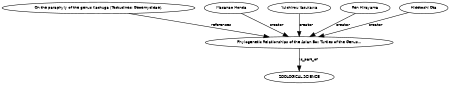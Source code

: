 digraph G {
size="3,3";
node [fontsize=7, fontname="Helvetica"];
edge [fontsize=7, fontname="Helvetica"];
node0 [label="Phylogenetic Relationships of the Asian Box Turtles of the Genus...", width=0.27433100247,height=0.27433100247];
node1 [label="On the paraphyly of the genus Kachuga (Testudines: Geoemydidae).", width=0.27433100247,height=0.27433100247];
node2 [label="Masanao Honda", width=0.27433100247,height=0.27433100247];
node3 [label="Yuichirou Yasukawa", width=0.27433100247,height=0.27433100247];
node4 [label="Ren Hirayama", width=0.27433100247,height=0.27433100247];
node5 [label="Hidetoshi Ota", width=0.27433100247,height=0.27433100247];
node6 [label="ZOOLOGICAL SCIENCE", width=0.27433100247,height=0.27433100247];
node1 -> node0 [label="references"];
node2 -> node0 [label="creator"];
node3 -> node0 [label="creator"];
node4 -> node0 [label="creator"];
node5 -> node0 [label="creator"];
node0 -> node6 [label="is_part_of"];
}

